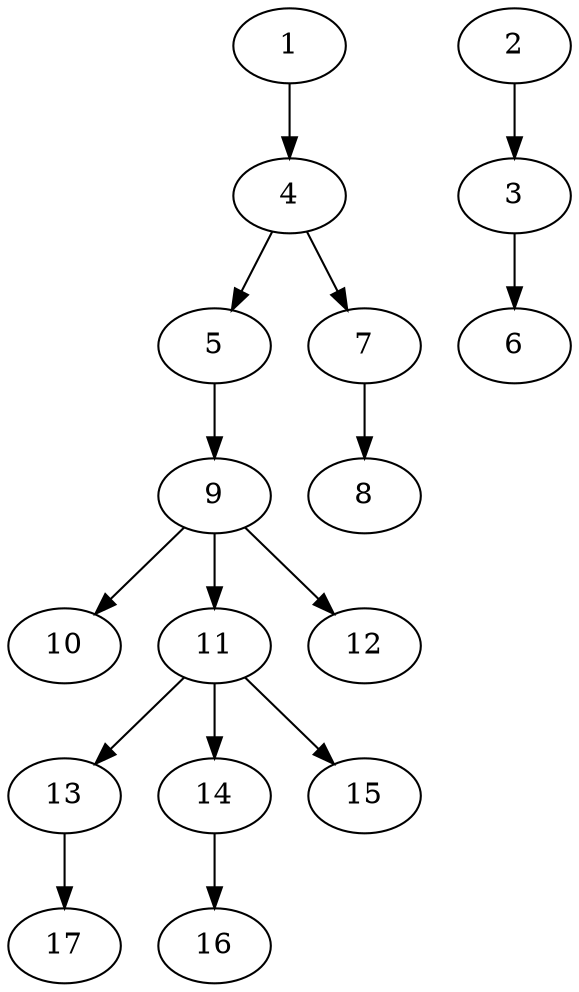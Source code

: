 // DAG (tier=1-easy, mode=compute, n=17, ccr=0.268, fat=0.481, density=0.365, regular=0.707, jump=0.096, mindata=262144, maxdata=2097152)
// DAG automatically generated by daggen at Sun Aug 24 16:33:32 2025
// /home/ermia/Project/Environments/daggen/bin/daggen --dot --ccr 0.268 --fat 0.481 --regular 0.707 --density 0.365 --jump 0.096 --mindata 262144 --maxdata 2097152 -n 17 
digraph G {
  1 [size="460963164160455", alpha="0.10", expect_size="230481582080227"]
  1 -> 4 [size ="7554788753408"]
  2 [size="5027206838256414", alpha="0.05", expect_size="2513603419128207"]
  2 -> 3 [size ="10901834956800"]
  3 [size="492957378205264", alpha="0.15", expect_size="246478689102632"]
  3 -> 6 [size ="9802600153088"]
  4 [size="801124703742381", alpha="0.05", expect_size="400562351871190"]
  4 -> 5 [size ="18673578278912"]
  4 -> 7 [size ="18673578278912"]
  5 [size="337618789203968000", alpha="0.09", expect_size="168809394601984000"]
  5 -> 9 [size ="3878892339200"]
  6 [size="2921165244086616064", alpha="0.06", expect_size="1460582622043308032"]
  7 [size="25223431361831096", alpha="0.20", expect_size="12611715680915548"]
  7 -> 8 [size ="11268257742848"]
  8 [size="50189981248824728", alpha="0.04", expect_size="25094990624412364"]
  9 [size="3763337703316258816", alpha="0.04", expect_size="1881668851658129408"]
  9 -> 10 [size ="19355546943488"]
  9 -> 11 [size ="19355546943488"]
  9 -> 12 [size ="19355546943488"]
  10 [size="8628647308713525248", alpha="0.09", expect_size="4314323654356762624"]
  11 [size="200989101953020", alpha="0.18", expect_size="100494550976510"]
  11 -> 13 [size ="3598922547200"]
  11 -> 14 [size ="3598922547200"]
  11 -> 15 [size ="3598922547200"]
  12 [size="1472455053037010944", alpha="0.14", expect_size="736227526518505472"]
  13 [size="2209841900213501952", alpha="0.04", expect_size="1104920950106750976"]
  13 -> 17 [size ="13572633526272"]
  14 [size="52524628795216304", alpha="0.10", expect_size="26262314397608152"]
  14 -> 16 [size ="33958293143552"]
  15 [size="13074360359626158", alpha="0.03", expect_size="6537180179813079"]
  16 [size="374799659131562", alpha="0.04", expect_size="187399829565781"]
  17 [size="3288206446329936", alpha="0.08", expect_size="1644103223164968"]
}